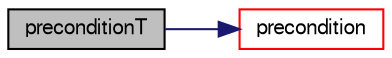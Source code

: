 digraph "preconditionT"
{
  bgcolor="transparent";
  edge [fontname="FreeSans",fontsize="10",labelfontname="FreeSans",labelfontsize="10"];
  node [fontname="FreeSans",fontsize="10",shape=record];
  rankdir="LR";
  Node29 [label="preconditionT",height=0.2,width=0.4,color="black", fillcolor="grey75", style="filled", fontcolor="black"];
  Node29 -> Node30 [color="midnightblue",fontsize="10",style="solid",fontname="FreeSans"];
  Node30 [label="precondition",height=0.2,width=0.4,color="red",URL="$a26814.html#a51b8ec42b9f4cc74daa82035fcab5397",tooltip="Return wA the preconditioned form of residual rA. "];
}

